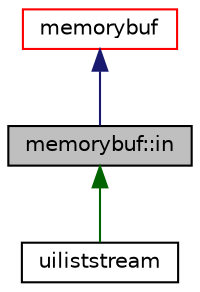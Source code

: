 digraph "memorybuf::in"
{
  bgcolor="transparent";
  edge [fontname="Helvetica",fontsize="10",labelfontname="Helvetica",labelfontsize="10"];
  node [fontname="Helvetica",fontsize="10",shape=record];
  Node1 [label="memorybuf::in",height=0.2,width=0.4,color="black", fillcolor="grey75", style="filled" fontcolor="black"];
  Node2 -> Node1 [dir="back",color="midnightblue",fontsize="10",style="solid",fontname="Helvetica"];
  Node2 [label="memorybuf",height=0.2,width=0.4,color="red",URL="$classFoam_1_1memorybuf.html",tooltip="A streambuf for memory. "];
  Node1 -> Node3 [dir="back",color="darkgreen",fontsize="10",style="solid",fontname="Helvetica"];
  Node3 [label="uiliststream",height=0.2,width=0.4,color="black",URL="$classFoam_1_1uiliststream.html",tooltip="Similar to std::istringstream, but with an externally managed input buffer. "];
}
